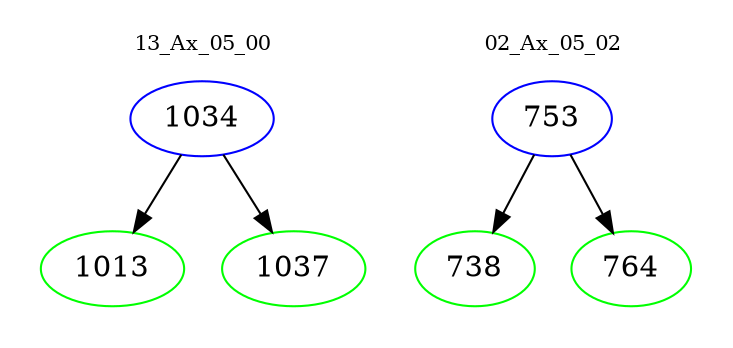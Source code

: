 digraph{
subgraph cluster_0 {
color = white
label = "13_Ax_05_00";
fontsize=10;
T0_1034 [label="1034", color="blue"]
T0_1034 -> T0_1013 [color="black"]
T0_1013 [label="1013", color="green"]
T0_1034 -> T0_1037 [color="black"]
T0_1037 [label="1037", color="green"]
}
subgraph cluster_1 {
color = white
label = "02_Ax_05_02";
fontsize=10;
T1_753 [label="753", color="blue"]
T1_753 -> T1_738 [color="black"]
T1_738 [label="738", color="green"]
T1_753 -> T1_764 [color="black"]
T1_764 [label="764", color="green"]
}
}
